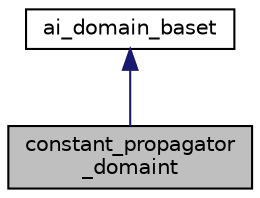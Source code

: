 digraph "constant_propagator_domaint"
{
 // LATEX_PDF_SIZE
  bgcolor="transparent";
  edge [fontname="Helvetica",fontsize="10",labelfontname="Helvetica",labelfontsize="10"];
  node [fontname="Helvetica",fontsize="10",shape=record];
  Node1 [label="constant_propagator\l_domaint",height=0.2,width=0.4,color="black", fillcolor="grey75", style="filled", fontcolor="black",tooltip=" "];
  Node2 -> Node1 [dir="back",color="midnightblue",fontsize="10",style="solid",fontname="Helvetica"];
  Node2 [label="ai_domain_baset",height=0.2,width=0.4,color="black",URL="$classai__domain__baset.html",tooltip="The interface offered by a domain, allows code to manipulate domains without knowing their exact type..."];
}
